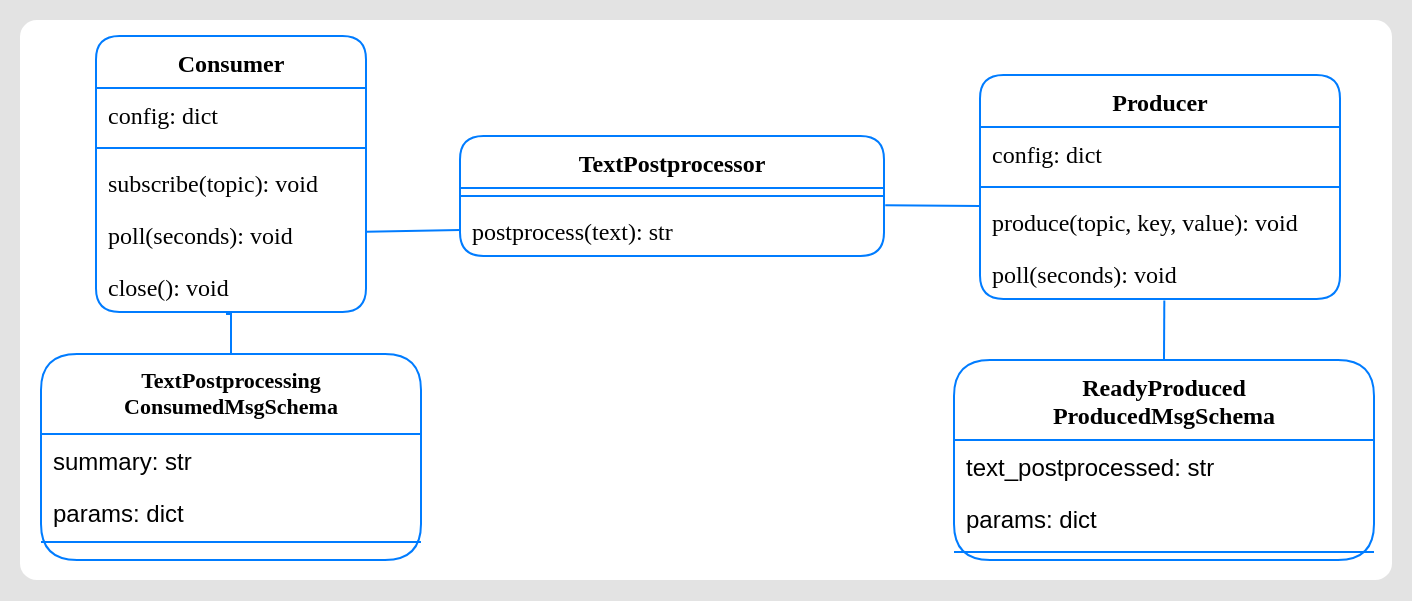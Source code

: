 <mxfile version="14.3.0" type="device"><diagram id="C5RBs43oDa-KdzZeNtuy" name="Page-1"><mxGraphModel dx="1052" dy="572" grid="1" gridSize="10" guides="1" tooltips="1" connect="1" arrows="1" fold="1" page="1" pageScale="1" pageWidth="827" pageHeight="1169" math="0" shadow="0"><root><mxCell id="WIyWlLk6GJQsqaUBKTNV-0"/><mxCell id="WIyWlLk6GJQsqaUBKTNV-1" parent="WIyWlLk6GJQsqaUBKTNV-0"/><mxCell id="JYVAO1jx3Brldzm7hWKv-287" value="" style="rounded=0;whiteSpace=wrap;html=1;fontFamily=Ubuntu;fontSource=https%3A%2F%2Ffonts.googleapis.com%2Fcss%3Ffamily%3DUbuntu;fontSize=8;align=left;arcSize=0;strokeColor=none;labelBorderColor=none;shadow=0;fillColor=#E3E3E3;" vertex="1" parent="WIyWlLk6GJQsqaUBKTNV-1"><mxGeometry x="70" y="72" width="706" height="300.5" as="geometry"/></mxCell><mxCell id="JYVAO1jx3Brldzm7hWKv-288" value="" style="rounded=1;whiteSpace=wrap;html=1;fontFamily=Ubuntu;fontSource=https%3A%2F%2Ffonts.googleapis.com%2Fcss%3Ffamily%3DUbuntu;fontSize=11;strokeColor=none;fillColor=#FFFFFF;arcSize=3;" vertex="1" parent="WIyWlLk6GJQsqaUBKTNV-1"><mxGeometry x="80" y="82" width="686" height="280" as="geometry"/></mxCell><mxCell id="JYVAO1jx3Brldzm7hWKv-289" value="TextPostprocessor" style="swimlane;fontStyle=1;align=center;verticalAlign=top;childLayout=stackLayout;horizontal=1;startSize=26;horizontalStack=0;resizeParent=1;resizeParentMax=0;resizeLast=0;collapsible=1;marginBottom=0;rounded=1;strokeColor=#007CFF;fontFamily=Ubuntu;fontSource=https%3A%2F%2Ffonts.googleapis.com%2Fcss%3Ffamily%3DUbuntu;" vertex="1" parent="WIyWlLk6GJQsqaUBKTNV-1"><mxGeometry x="300" y="140" width="212" height="60" as="geometry"/></mxCell><mxCell id="JYVAO1jx3Brldzm7hWKv-291" value="" style="line;strokeWidth=1;fillColor=none;align=left;verticalAlign=middle;spacingTop=-1;spacingLeft=3;spacingRight=3;rotatable=0;labelPosition=right;points=[];portConstraint=eastwest;strokeColor=#007CFF;" vertex="1" parent="JYVAO1jx3Brldzm7hWKv-289"><mxGeometry y="26" width="212" height="8" as="geometry"/></mxCell><mxCell id="JYVAO1jx3Brldzm7hWKv-290" value="postprocess(text): str&#xA;" style="text;strokeColor=none;fillColor=none;align=left;verticalAlign=top;spacingLeft=4;spacingRight=4;overflow=hidden;rotatable=0;points=[[0,0.5],[1,0.5]];portConstraint=eastwest;fontFamily=Ubuntu;fontSource=https%3A%2F%2Ffonts.googleapis.com%2Fcss%3Ffamily%3DUbuntu;" vertex="1" parent="JYVAO1jx3Brldzm7hWKv-289"><mxGeometry y="34" width="212" height="26" as="geometry"/></mxCell><mxCell id="JYVAO1jx3Brldzm7hWKv-295" value="ReadyProduced&#xA;ProducedMsgSchema" style="swimlane;fontStyle=1;align=center;verticalAlign=top;childLayout=stackLayout;horizontal=1;startSize=40;horizontalStack=0;resizeParent=1;resizeParentMax=0;resizeLast=0;collapsible=1;marginBottom=0;rounded=1;strokeColor=#007CFF;fontFamily=Ubuntu;fontSource=https%3A%2F%2Ffonts.googleapis.com%2Fcss%3Ffamily%3DUbuntu;" vertex="1" parent="WIyWlLk6GJQsqaUBKTNV-1"><mxGeometry x="547" y="252" width="210" height="100" as="geometry"/></mxCell><mxCell id="JYVAO1jx3Brldzm7hWKv-296" value="text_postprocessed: str" style="text;strokeColor=none;fillColor=none;align=left;verticalAlign=top;spacingLeft=4;spacingRight=4;overflow=hidden;rotatable=0;points=[[0,0.5],[1,0.5]];portConstraint=eastwest;" vertex="1" parent="JYVAO1jx3Brldzm7hWKv-295"><mxGeometry y="40" width="210" height="26" as="geometry"/></mxCell><mxCell id="JYVAO1jx3Brldzm7hWKv-297" value="params: dict" style="text;strokeColor=none;fillColor=none;align=left;verticalAlign=top;spacingLeft=4;spacingRight=4;overflow=hidden;rotatable=0;points=[[0,0.5],[1,0.5]];portConstraint=eastwest;" vertex="1" parent="JYVAO1jx3Brldzm7hWKv-295"><mxGeometry y="66" width="210" height="26" as="geometry"/></mxCell><mxCell id="JYVAO1jx3Brldzm7hWKv-298" value="" style="line;strokeWidth=1;fillColor=none;align=left;verticalAlign=middle;spacingTop=-1;spacingLeft=3;spacingRight=3;rotatable=0;labelPosition=right;points=[];portConstraint=eastwest;strokeColor=#007CFF;" vertex="1" parent="JYVAO1jx3Brldzm7hWKv-295"><mxGeometry y="92" width="210" height="8" as="geometry"/></mxCell><mxCell id="JYVAO1jx3Brldzm7hWKv-299" style="edgeStyle=orthogonalEdgeStyle;rounded=0;orthogonalLoop=1;jettySize=auto;html=1;entryX=0.485;entryY=0.995;entryDx=0;entryDy=0;entryPerimeter=0;endArrow=none;endFill=0;strokeColor=#007CFF;fontFamily=Ubuntu;fontSource=https%3A%2F%2Ffonts.googleapis.com%2Fcss%3Ffamily%3DUbuntu;fontSize=11;" edge="1" parent="WIyWlLk6GJQsqaUBKTNV-1" source="JYVAO1jx3Brldzm7hWKv-300" target="JYVAO1jx3Brldzm7hWKv-315"><mxGeometry relative="1" as="geometry"/></mxCell><mxCell id="JYVAO1jx3Brldzm7hWKv-300" value="TextPostprocessing&#xA;ConsumedMsgSchema" style="swimlane;fontStyle=1;align=center;verticalAlign=top;childLayout=stackLayout;horizontal=1;startSize=40;horizontalStack=0;resizeParent=1;resizeParentMax=0;resizeLast=0;collapsible=1;marginBottom=0;rounded=1;strokeColor=#007CFF;fontFamily=Ubuntu;fontSource=https%3A%2F%2Ffonts.googleapis.com%2Fcss%3Ffamily%3DUbuntu;fontSize=11;" vertex="1" parent="WIyWlLk6GJQsqaUBKTNV-1"><mxGeometry x="90.5" y="249" width="190" height="103" as="geometry"/></mxCell><mxCell id="JYVAO1jx3Brldzm7hWKv-301" value="summary: str&#xA;" style="text;strokeColor=none;fillColor=none;align=left;verticalAlign=top;spacingLeft=4;spacingRight=4;overflow=hidden;rotatable=0;points=[[0,0.5],[1,0.5]];portConstraint=eastwest;" vertex="1" parent="JYVAO1jx3Brldzm7hWKv-300"><mxGeometry y="40" width="190" height="26" as="geometry"/></mxCell><mxCell id="JYVAO1jx3Brldzm7hWKv-303" value="params: dict" style="text;strokeColor=none;fillColor=none;align=left;verticalAlign=top;spacingLeft=4;spacingRight=4;overflow=hidden;rotatable=0;points=[[0,0.5],[1,0.5]];portConstraint=eastwest;" vertex="1" parent="JYVAO1jx3Brldzm7hWKv-300"><mxGeometry y="66" width="190" height="19" as="geometry"/></mxCell><mxCell id="JYVAO1jx3Brldzm7hWKv-304" value="" style="line;strokeWidth=1;fillColor=none;align=left;verticalAlign=middle;spacingTop=-1;spacingLeft=3;spacingRight=3;rotatable=0;labelPosition=right;points=[];portConstraint=eastwest;strokeColor=#007CFF;" vertex="1" parent="JYVAO1jx3Brldzm7hWKv-300"><mxGeometry y="85" width="190" height="18" as="geometry"/></mxCell><mxCell id="JYVAO1jx3Brldzm7hWKv-305" value="Producer" style="swimlane;fontStyle=1;align=center;verticalAlign=top;childLayout=stackLayout;horizontal=1;startSize=26;horizontalStack=0;resizeParent=1;resizeParentMax=0;resizeLast=0;collapsible=1;marginBottom=0;rounded=1;strokeColor=#007CFF;fontFamily=Ubuntu;fontSource=https%3A%2F%2Ffonts.googleapis.com%2Fcss%3Ffamily%3DUbuntu;" vertex="1" parent="WIyWlLk6GJQsqaUBKTNV-1"><mxGeometry x="560" y="109.5" width="180" height="112" as="geometry"/></mxCell><mxCell id="JYVAO1jx3Brldzm7hWKv-306" value="config: dict" style="text;strokeColor=none;fillColor=none;align=left;verticalAlign=top;spacingLeft=4;spacingRight=4;overflow=hidden;rotatable=0;points=[[0,0.5],[1,0.5]];portConstraint=eastwest;fontFamily=Ubuntu;fontSource=https%3A%2F%2Ffonts.googleapis.com%2Fcss%3Ffamily%3DUbuntu;" vertex="1" parent="JYVAO1jx3Brldzm7hWKv-305"><mxGeometry y="26" width="180" height="26" as="geometry"/></mxCell><mxCell id="JYVAO1jx3Brldzm7hWKv-307" value="" style="line;strokeWidth=1;fillColor=none;align=left;verticalAlign=middle;spacingTop=-1;spacingLeft=3;spacingRight=3;rotatable=0;labelPosition=right;points=[];portConstraint=eastwest;strokeColor=#007CFF;" vertex="1" parent="JYVAO1jx3Brldzm7hWKv-305"><mxGeometry y="52" width="180" height="8" as="geometry"/></mxCell><mxCell id="JYVAO1jx3Brldzm7hWKv-308" value="produce(topic, key, value): void" style="text;strokeColor=none;fillColor=none;align=left;verticalAlign=top;spacingLeft=4;spacingRight=4;overflow=hidden;rotatable=0;points=[[0,0.5],[1,0.5]];portConstraint=eastwest;fontFamily=Ubuntu;fontSource=https%3A%2F%2Ffonts.googleapis.com%2Fcss%3Ffamily%3DUbuntu;" vertex="1" parent="JYVAO1jx3Brldzm7hWKv-305"><mxGeometry y="60" width="180" height="26" as="geometry"/></mxCell><mxCell id="JYVAO1jx3Brldzm7hWKv-309" value="poll(seconds): void" style="text;strokeColor=none;fillColor=none;align=left;verticalAlign=top;spacingLeft=4;spacingRight=4;overflow=hidden;rotatable=0;points=[[0,0.5],[1,0.5]];portConstraint=eastwest;fontFamily=Ubuntu;fontSource=https%3A%2F%2Ffonts.googleapis.com%2Fcss%3Ffamily%3DUbuntu;" vertex="1" parent="JYVAO1jx3Brldzm7hWKv-305"><mxGeometry y="86" width="180" height="26" as="geometry"/></mxCell><mxCell id="JYVAO1jx3Brldzm7hWKv-310" value="Consumer" style="swimlane;fontStyle=1;align=center;verticalAlign=top;childLayout=stackLayout;horizontal=1;startSize=26;horizontalStack=0;resizeParent=1;resizeParentMax=0;resizeLast=0;collapsible=1;marginBottom=0;rounded=1;strokeColor=#007CFF;fontFamily=Ubuntu;fontSource=https%3A%2F%2Ffonts.googleapis.com%2Fcss%3Ffamily%3DUbuntu;" vertex="1" parent="WIyWlLk6GJQsqaUBKTNV-1"><mxGeometry x="118" y="90" width="135" height="138" as="geometry"/></mxCell><mxCell id="JYVAO1jx3Brldzm7hWKv-311" value="config: dict" style="text;strokeColor=none;fillColor=none;align=left;verticalAlign=top;spacingLeft=4;spacingRight=4;overflow=hidden;rotatable=0;points=[[0,0.5],[1,0.5]];portConstraint=eastwest;fontFamily=Ubuntu;fontSource=https%3A%2F%2Ffonts.googleapis.com%2Fcss%3Ffamily%3DUbuntu;" vertex="1" parent="JYVAO1jx3Brldzm7hWKv-310"><mxGeometry y="26" width="135" height="26" as="geometry"/></mxCell><mxCell id="JYVAO1jx3Brldzm7hWKv-312" value="" style="line;strokeWidth=1;fillColor=none;align=left;verticalAlign=middle;spacingTop=-1;spacingLeft=3;spacingRight=3;rotatable=0;labelPosition=right;points=[];portConstraint=eastwest;strokeColor=#007CFF;" vertex="1" parent="JYVAO1jx3Brldzm7hWKv-310"><mxGeometry y="52" width="135" height="8" as="geometry"/></mxCell><mxCell id="JYVAO1jx3Brldzm7hWKv-313" value="subscribe(topic): void" style="text;strokeColor=none;fillColor=none;align=left;verticalAlign=top;spacingLeft=4;spacingRight=4;overflow=hidden;rotatable=0;points=[[0,0.5],[1,0.5]];portConstraint=eastwest;fontFamily=Ubuntu;fontSource=https%3A%2F%2Ffonts.googleapis.com%2Fcss%3Ffamily%3DUbuntu;" vertex="1" parent="JYVAO1jx3Brldzm7hWKv-310"><mxGeometry y="60" width="135" height="26" as="geometry"/></mxCell><mxCell id="JYVAO1jx3Brldzm7hWKv-314" value="poll(seconds): void" style="text;strokeColor=none;fillColor=none;align=left;verticalAlign=top;spacingLeft=4;spacingRight=4;overflow=hidden;rotatable=0;points=[[0,0.5],[1,0.5]];portConstraint=eastwest;fontFamily=Ubuntu;fontSource=https%3A%2F%2Ffonts.googleapis.com%2Fcss%3Ffamily%3DUbuntu;" vertex="1" parent="JYVAO1jx3Brldzm7hWKv-310"><mxGeometry y="86" width="135" height="26" as="geometry"/></mxCell><mxCell id="JYVAO1jx3Brldzm7hWKv-315" value="close(): void" style="text;strokeColor=none;fillColor=none;align=left;verticalAlign=top;spacingLeft=4;spacingRight=4;overflow=hidden;rotatable=0;points=[[0,0.5],[1,0.5]];portConstraint=eastwest;fontFamily=Ubuntu;fontSource=https%3A%2F%2Ffonts.googleapis.com%2Fcss%3Ffamily%3DUbuntu;" vertex="1" parent="JYVAO1jx3Brldzm7hWKv-310"><mxGeometry y="112" width="135" height="26" as="geometry"/></mxCell><mxCell id="JYVAO1jx3Brldzm7hWKv-316" style="edgeStyle=orthogonalEdgeStyle;rounded=0;orthogonalLoop=1;jettySize=auto;html=1;entryX=0.512;entryY=1.029;entryDx=0;entryDy=0;entryPerimeter=0;endArrow=none;endFill=0;strokeColor=#007CFF;fontFamily=Ubuntu;fontSource=https%3A%2F%2Ffonts.googleapis.com%2Fcss%3Ffamily%3DUbuntu;fontSize=11;exitX=0.5;exitY=0;exitDx=0;exitDy=0;" edge="1" parent="WIyWlLk6GJQsqaUBKTNV-1" source="JYVAO1jx3Brldzm7hWKv-295" target="JYVAO1jx3Brldzm7hWKv-309"><mxGeometry relative="1" as="geometry"/></mxCell><mxCell id="JYVAO1jx3Brldzm7hWKv-318" style="edgeStyle=none;rounded=0;orthogonalLoop=1;jettySize=auto;html=1;entryX=1.003;entryY=0.026;entryDx=0;entryDy=0;entryPerimeter=0;endArrow=none;endFill=0;strokeColor=#007CFF;fontFamily=Ubuntu;fontSource=https%3A%2F%2Ffonts.googleapis.com%2Fcss%3Ffamily%3DUbuntu;fontSize=11;" edge="1" parent="WIyWlLk6GJQsqaUBKTNV-1" target="JYVAO1jx3Brldzm7hWKv-290"><mxGeometry relative="1" as="geometry"><mxPoint x="560" y="175" as="sourcePoint"/><mxPoint x="512.0" y="183.08" as="targetPoint"/></mxGeometry></mxCell><mxCell id="JYVAO1jx3Brldzm7hWKv-319" style="edgeStyle=none;rounded=0;orthogonalLoop=1;jettySize=auto;html=1;entryX=0;entryY=0.5;entryDx=0;entryDy=0;endArrow=none;endFill=0;strokeColor=#007CFF;fontFamily=Ubuntu;fontSource=https%3A%2F%2Ffonts.googleapis.com%2Fcss%3Ffamily%3DUbuntu;fontSize=11;" edge="1" parent="WIyWlLk6GJQsqaUBKTNV-1" source="JYVAO1jx3Brldzm7hWKv-314" target="JYVAO1jx3Brldzm7hWKv-290"><mxGeometry relative="1" as="geometry"/></mxCell></root></mxGraphModel></diagram></mxfile>